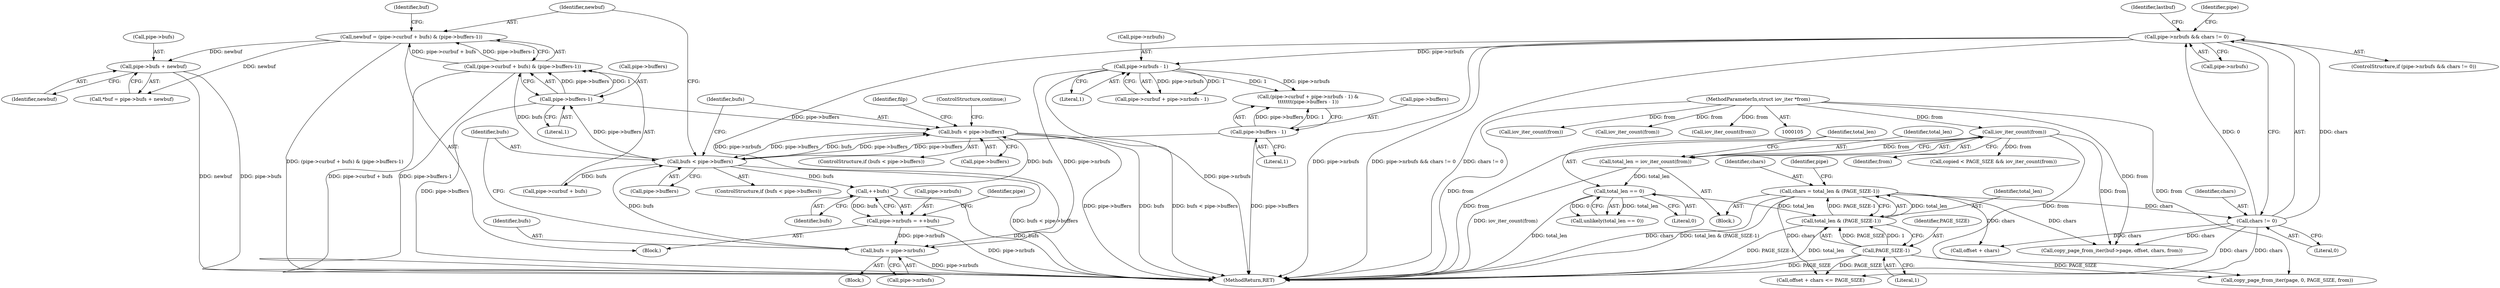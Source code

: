 digraph "0_linux_f0d1bec9d58d4c038d0ac958c9af82be6eb18045_1@pointer" {
"1000323" [label="(Call,pipe->bufs + newbuf)"];
"1000307" [label="(Call,newbuf = (pipe->curbuf + bufs) & (pipe->buffers-1))"];
"1000309" [label="(Call,(pipe->curbuf + bufs) & (pipe->buffers-1))"];
"1000300" [label="(Call,bufs < pipe->buffers)"];
"1000294" [label="(Call,bufs = pipe->nrbufs)"];
"1000427" [label="(Call,pipe->nrbufs = ++bufs)"];
"1000431" [label="(Call,++bufs)"];
"1000167" [label="(Call,pipe->nrbufs && chars != 0)"];
"1000171" [label="(Call,chars != 0)"];
"1000159" [label="(Call,chars = total_len & (PAGE_SIZE-1))"];
"1000161" [label="(Call,total_len & (PAGE_SIZE-1))"];
"1000137" [label="(Call,total_len == 0)"];
"1000130" [label="(Call,total_len = iov_iter_count(from))"];
"1000132" [label="(Call,iov_iter_count(from))"];
"1000107" [label="(MethodParameterIn,struct iov_iter *from)"];
"1000163" [label="(Call,PAGE_SIZE-1)"];
"1000183" [label="(Call,pipe->nrbufs - 1)"];
"1000188" [label="(Call,pipe->buffers - 1)"];
"1000444" [label="(Call,bufs < pipe->buffers)"];
"1000315" [label="(Call,pipe->buffers-1)"];
"1000270" [label="(Call,iov_iter_count(from))"];
"1000169" [label="(Identifier,pipe)"];
"1000137" [label="(Call,total_len == 0)"];
"1000166" [label="(ControlStructure,if (pipe->nrbufs && chars != 0))"];
"1000160" [label="(Identifier,chars)"];
"1000136" [label="(Call,unlikely(total_len == 0))"];
"1000184" [label="(Call,pipe->nrbufs)"];
"1000179" [label="(Call,pipe->curbuf + pipe->nrbufs - 1)"];
"1000167" [label="(Call,pipe->nrbufs && chars != 0)"];
"1000279" [label="(Identifier,pipe)"];
"1000172" [label="(Identifier,chars)"];
"1000443" [label="(ControlStructure,if (bufs < pipe->buffers))"];
"1000239" [label="(Call,copy_page_from_iter(buf->page, offset, chars, from))"];
"1000274" [label="(Block,)"];
"1000315" [label="(Call,pipe->buffers-1)"];
"1000323" [label="(Call,pipe->bufs + newbuf)"];
"1000133" [label="(Identifier,from)"];
"1000107" [label="(MethodParameterIn,struct iov_iter *from)"];
"1000165" [label="(Literal,1)"];
"1000309" [label="(Call,(pipe->curbuf + bufs) & (pipe->buffers-1))"];
"1000178" [label="(Call,(pipe->curbuf + pipe->nrbufs - 1) &\n\t\t\t\t\t\t\t(pipe->buffers - 1))"];
"1000316" [label="(Call,pipe->buffers)"];
"1000161" [label="(Call,total_len & (PAGE_SIZE-1))"];
"1000368" [label="(Call,copied < PAGE_SIZE && iov_iter_count(from))"];
"1000431" [label="(Call,++bufs)"];
"1000322" [label="(Identifier,buf)"];
"1000449" [label="(ControlStructure,continue;)"];
"1000132" [label="(Call,iov_iter_count(from))"];
"1000446" [label="(Call,pipe->buffers)"];
"1000308" [label="(Identifier,newbuf)"];
"1000177" [label="(Identifier,lastbuf)"];
"1000188" [label="(Call,pipe->buffers - 1)"];
"1000296" [label="(Call,pipe->nrbufs)"];
"1000189" [label="(Call,pipe->buffers)"];
"1000307" [label="(Call,newbuf = (pipe->curbuf + bufs) & (pipe->buffers-1))"];
"1000305" [label="(Block,)"];
"1000295" [label="(Identifier,bufs)"];
"1000187" [label="(Literal,1)"];
"1000131" [label="(Identifier,total_len)"];
"1000432" [label="(Identifier,bufs)"];
"1000164" [label="(Identifier,PAGE_SIZE)"];
"1000163" [label="(Call,PAGE_SIZE-1)"];
"1000310" [label="(Call,pipe->curbuf + bufs)"];
"1000361" [label="(Call,copy_page_from_iter(page, 0, PAGE_SIZE, from))"];
"1000159" [label="(Call,chars = total_len & (PAGE_SIZE-1))"];
"1000327" [label="(Identifier,newbuf)"];
"1000301" [label="(Identifier,bufs)"];
"1000302" [label="(Call,pipe->buffers)"];
"1000173" [label="(Literal,0)"];
"1000192" [label="(Literal,1)"];
"1000444" [label="(Call,bufs < pipe->buffers)"];
"1000427" [label="(Call,pipe->nrbufs = ++bufs)"];
"1000372" [label="(Call,iov_iter_count(from))"];
"1000108" [label="(Block,)"];
"1000440" [label="(Call,iov_iter_count(from))"];
"1000222" [label="(Call,offset + chars <= PAGE_SIZE)"];
"1000139" [label="(Literal,0)"];
"1000168" [label="(Call,pipe->nrbufs)"];
"1000557" [label="(MethodReturn,RET)"];
"1000435" [label="(Identifier,pipe)"];
"1000183" [label="(Call,pipe->nrbufs - 1)"];
"1000171" [label="(Call,chars != 0)"];
"1000223" [label="(Call,offset + chars)"];
"1000162" [label="(Identifier,total_len)"];
"1000445" [label="(Identifier,bufs)"];
"1000138" [label="(Identifier,total_len)"];
"1000319" [label="(Literal,1)"];
"1000300" [label="(Call,bufs < pipe->buffers)"];
"1000299" [label="(ControlStructure,if (bufs < pipe->buffers))"];
"1000324" [label="(Call,pipe->bufs)"];
"1000294" [label="(Call,bufs = pipe->nrbufs)"];
"1000321" [label="(Call,*buf = pipe->bufs + newbuf)"];
"1000428" [label="(Call,pipe->nrbufs)"];
"1000130" [label="(Call,total_len = iov_iter_count(from))"];
"1000453" [label="(Identifier,filp)"];
"1000323" -> "1000321"  [label="AST: "];
"1000323" -> "1000327"  [label="CFG: "];
"1000324" -> "1000323"  [label="AST: "];
"1000327" -> "1000323"  [label="AST: "];
"1000321" -> "1000323"  [label="CFG: "];
"1000323" -> "1000557"  [label="DDG: pipe->bufs"];
"1000323" -> "1000557"  [label="DDG: newbuf"];
"1000307" -> "1000323"  [label="DDG: newbuf"];
"1000307" -> "1000305"  [label="AST: "];
"1000307" -> "1000309"  [label="CFG: "];
"1000308" -> "1000307"  [label="AST: "];
"1000309" -> "1000307"  [label="AST: "];
"1000322" -> "1000307"  [label="CFG: "];
"1000307" -> "1000557"  [label="DDG: (pipe->curbuf + bufs) & (pipe->buffers-1)"];
"1000309" -> "1000307"  [label="DDG: pipe->curbuf + bufs"];
"1000309" -> "1000307"  [label="DDG: pipe->buffers-1"];
"1000307" -> "1000321"  [label="DDG: newbuf"];
"1000309" -> "1000315"  [label="CFG: "];
"1000310" -> "1000309"  [label="AST: "];
"1000315" -> "1000309"  [label="AST: "];
"1000309" -> "1000557"  [label="DDG: pipe->curbuf + bufs"];
"1000309" -> "1000557"  [label="DDG: pipe->buffers-1"];
"1000300" -> "1000309"  [label="DDG: bufs"];
"1000315" -> "1000309"  [label="DDG: pipe->buffers"];
"1000315" -> "1000309"  [label="DDG: 1"];
"1000300" -> "1000299"  [label="AST: "];
"1000300" -> "1000302"  [label="CFG: "];
"1000301" -> "1000300"  [label="AST: "];
"1000302" -> "1000300"  [label="AST: "];
"1000308" -> "1000300"  [label="CFG: "];
"1000445" -> "1000300"  [label="CFG: "];
"1000300" -> "1000557"  [label="DDG: bufs < pipe->buffers"];
"1000294" -> "1000300"  [label="DDG: bufs"];
"1000188" -> "1000300"  [label="DDG: pipe->buffers"];
"1000444" -> "1000300"  [label="DDG: pipe->buffers"];
"1000300" -> "1000310"  [label="DDG: bufs"];
"1000300" -> "1000315"  [label="DDG: pipe->buffers"];
"1000300" -> "1000431"  [label="DDG: bufs"];
"1000300" -> "1000444"  [label="DDG: bufs"];
"1000300" -> "1000444"  [label="DDG: pipe->buffers"];
"1000294" -> "1000274"  [label="AST: "];
"1000294" -> "1000296"  [label="CFG: "];
"1000295" -> "1000294"  [label="AST: "];
"1000296" -> "1000294"  [label="AST: "];
"1000301" -> "1000294"  [label="CFG: "];
"1000294" -> "1000557"  [label="DDG: pipe->nrbufs"];
"1000427" -> "1000294"  [label="DDG: pipe->nrbufs"];
"1000167" -> "1000294"  [label="DDG: pipe->nrbufs"];
"1000183" -> "1000294"  [label="DDG: pipe->nrbufs"];
"1000427" -> "1000305"  [label="AST: "];
"1000427" -> "1000431"  [label="CFG: "];
"1000428" -> "1000427"  [label="AST: "];
"1000431" -> "1000427"  [label="AST: "];
"1000435" -> "1000427"  [label="CFG: "];
"1000427" -> "1000557"  [label="DDG: pipe->nrbufs"];
"1000431" -> "1000427"  [label="DDG: bufs"];
"1000431" -> "1000432"  [label="CFG: "];
"1000432" -> "1000431"  [label="AST: "];
"1000431" -> "1000557"  [label="DDG: bufs"];
"1000431" -> "1000444"  [label="DDG: bufs"];
"1000167" -> "1000166"  [label="AST: "];
"1000167" -> "1000168"  [label="CFG: "];
"1000167" -> "1000171"  [label="CFG: "];
"1000168" -> "1000167"  [label="AST: "];
"1000171" -> "1000167"  [label="AST: "];
"1000177" -> "1000167"  [label="CFG: "];
"1000279" -> "1000167"  [label="CFG: "];
"1000167" -> "1000557"  [label="DDG: pipe->nrbufs"];
"1000167" -> "1000557"  [label="DDG: pipe->nrbufs && chars != 0"];
"1000167" -> "1000557"  [label="DDG: chars != 0"];
"1000171" -> "1000167"  [label="DDG: chars"];
"1000171" -> "1000167"  [label="DDG: 0"];
"1000167" -> "1000183"  [label="DDG: pipe->nrbufs"];
"1000171" -> "1000173"  [label="CFG: "];
"1000172" -> "1000171"  [label="AST: "];
"1000173" -> "1000171"  [label="AST: "];
"1000171" -> "1000557"  [label="DDG: chars"];
"1000159" -> "1000171"  [label="DDG: chars"];
"1000171" -> "1000222"  [label="DDG: chars"];
"1000171" -> "1000223"  [label="DDG: chars"];
"1000171" -> "1000239"  [label="DDG: chars"];
"1000159" -> "1000108"  [label="AST: "];
"1000159" -> "1000161"  [label="CFG: "];
"1000160" -> "1000159"  [label="AST: "];
"1000161" -> "1000159"  [label="AST: "];
"1000169" -> "1000159"  [label="CFG: "];
"1000159" -> "1000557"  [label="DDG: chars"];
"1000159" -> "1000557"  [label="DDG: total_len & (PAGE_SIZE-1)"];
"1000161" -> "1000159"  [label="DDG: total_len"];
"1000161" -> "1000159"  [label="DDG: PAGE_SIZE-1"];
"1000159" -> "1000222"  [label="DDG: chars"];
"1000159" -> "1000223"  [label="DDG: chars"];
"1000159" -> "1000239"  [label="DDG: chars"];
"1000161" -> "1000163"  [label="CFG: "];
"1000162" -> "1000161"  [label="AST: "];
"1000163" -> "1000161"  [label="AST: "];
"1000161" -> "1000557"  [label="DDG: PAGE_SIZE-1"];
"1000161" -> "1000557"  [label="DDG: total_len"];
"1000137" -> "1000161"  [label="DDG: total_len"];
"1000163" -> "1000161"  [label="DDG: PAGE_SIZE"];
"1000163" -> "1000161"  [label="DDG: 1"];
"1000137" -> "1000136"  [label="AST: "];
"1000137" -> "1000139"  [label="CFG: "];
"1000138" -> "1000137"  [label="AST: "];
"1000139" -> "1000137"  [label="AST: "];
"1000136" -> "1000137"  [label="CFG: "];
"1000137" -> "1000557"  [label="DDG: total_len"];
"1000137" -> "1000136"  [label="DDG: total_len"];
"1000137" -> "1000136"  [label="DDG: 0"];
"1000130" -> "1000137"  [label="DDG: total_len"];
"1000130" -> "1000108"  [label="AST: "];
"1000130" -> "1000132"  [label="CFG: "];
"1000131" -> "1000130"  [label="AST: "];
"1000132" -> "1000130"  [label="AST: "];
"1000138" -> "1000130"  [label="CFG: "];
"1000130" -> "1000557"  [label="DDG: iov_iter_count(from)"];
"1000132" -> "1000130"  [label="DDG: from"];
"1000132" -> "1000133"  [label="CFG: "];
"1000133" -> "1000132"  [label="AST: "];
"1000132" -> "1000557"  [label="DDG: from"];
"1000107" -> "1000132"  [label="DDG: from"];
"1000132" -> "1000239"  [label="DDG: from"];
"1000132" -> "1000361"  [label="DDG: from"];
"1000132" -> "1000368"  [label="DDG: from"];
"1000107" -> "1000105"  [label="AST: "];
"1000107" -> "1000557"  [label="DDG: from"];
"1000107" -> "1000239"  [label="DDG: from"];
"1000107" -> "1000270"  [label="DDG: from"];
"1000107" -> "1000361"  [label="DDG: from"];
"1000107" -> "1000372"  [label="DDG: from"];
"1000107" -> "1000440"  [label="DDG: from"];
"1000163" -> "1000165"  [label="CFG: "];
"1000164" -> "1000163"  [label="AST: "];
"1000165" -> "1000163"  [label="AST: "];
"1000163" -> "1000557"  [label="DDG: PAGE_SIZE"];
"1000163" -> "1000222"  [label="DDG: PAGE_SIZE"];
"1000163" -> "1000361"  [label="DDG: PAGE_SIZE"];
"1000183" -> "1000179"  [label="AST: "];
"1000183" -> "1000187"  [label="CFG: "];
"1000184" -> "1000183"  [label="AST: "];
"1000187" -> "1000183"  [label="AST: "];
"1000179" -> "1000183"  [label="CFG: "];
"1000183" -> "1000557"  [label="DDG: pipe->nrbufs"];
"1000183" -> "1000178"  [label="DDG: pipe->nrbufs"];
"1000183" -> "1000178"  [label="DDG: 1"];
"1000183" -> "1000179"  [label="DDG: pipe->nrbufs"];
"1000183" -> "1000179"  [label="DDG: 1"];
"1000188" -> "1000178"  [label="AST: "];
"1000188" -> "1000192"  [label="CFG: "];
"1000189" -> "1000188"  [label="AST: "];
"1000192" -> "1000188"  [label="AST: "];
"1000178" -> "1000188"  [label="CFG: "];
"1000188" -> "1000557"  [label="DDG: pipe->buffers"];
"1000188" -> "1000178"  [label="DDG: pipe->buffers"];
"1000188" -> "1000178"  [label="DDG: 1"];
"1000444" -> "1000443"  [label="AST: "];
"1000444" -> "1000446"  [label="CFG: "];
"1000445" -> "1000444"  [label="AST: "];
"1000446" -> "1000444"  [label="AST: "];
"1000449" -> "1000444"  [label="CFG: "];
"1000453" -> "1000444"  [label="CFG: "];
"1000444" -> "1000557"  [label="DDG: pipe->buffers"];
"1000444" -> "1000557"  [label="DDG: bufs"];
"1000444" -> "1000557"  [label="DDG: bufs < pipe->buffers"];
"1000315" -> "1000444"  [label="DDG: pipe->buffers"];
"1000315" -> "1000319"  [label="CFG: "];
"1000316" -> "1000315"  [label="AST: "];
"1000319" -> "1000315"  [label="AST: "];
"1000315" -> "1000557"  [label="DDG: pipe->buffers"];
}
